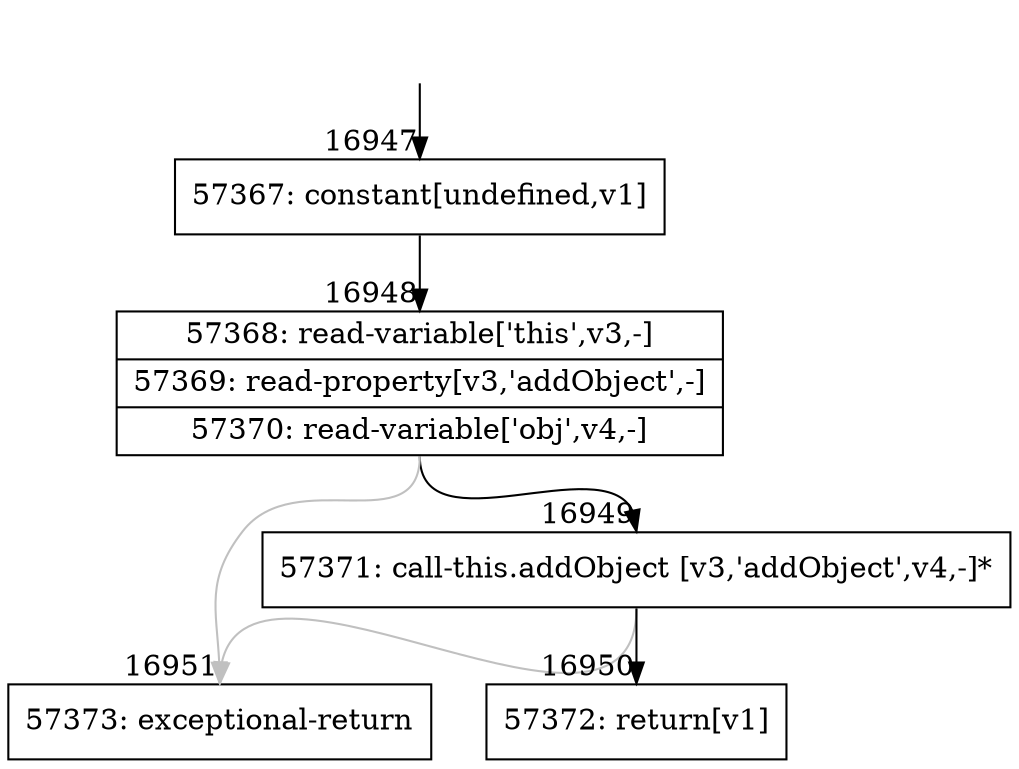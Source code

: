 digraph {
rankdir="TD"
BB_entry1451[shape=none,label=""];
BB_entry1451 -> BB16947 [tailport=s, headport=n, headlabel="    16947"]
BB16947 [shape=record label="{57367: constant[undefined,v1]}" ] 
BB16947 -> BB16948 [tailport=s, headport=n, headlabel="      16948"]
BB16948 [shape=record label="{57368: read-variable['this',v3,-]|57369: read-property[v3,'addObject',-]|57370: read-variable['obj',v4,-]}" ] 
BB16948 -> BB16949 [tailport=s, headport=n, headlabel="      16949"]
BB16948 -> BB16951 [tailport=s, headport=n, color=gray, headlabel="      16951"]
BB16949 [shape=record label="{57371: call-this.addObject [v3,'addObject',v4,-]*}" ] 
BB16949 -> BB16950 [tailport=s, headport=n, headlabel="      16950"]
BB16949 -> BB16951 [tailport=s, headport=n, color=gray]
BB16950 [shape=record label="{57372: return[v1]}" ] 
BB16951 [shape=record label="{57373: exceptional-return}" ] 
//#$~ 31922
}
